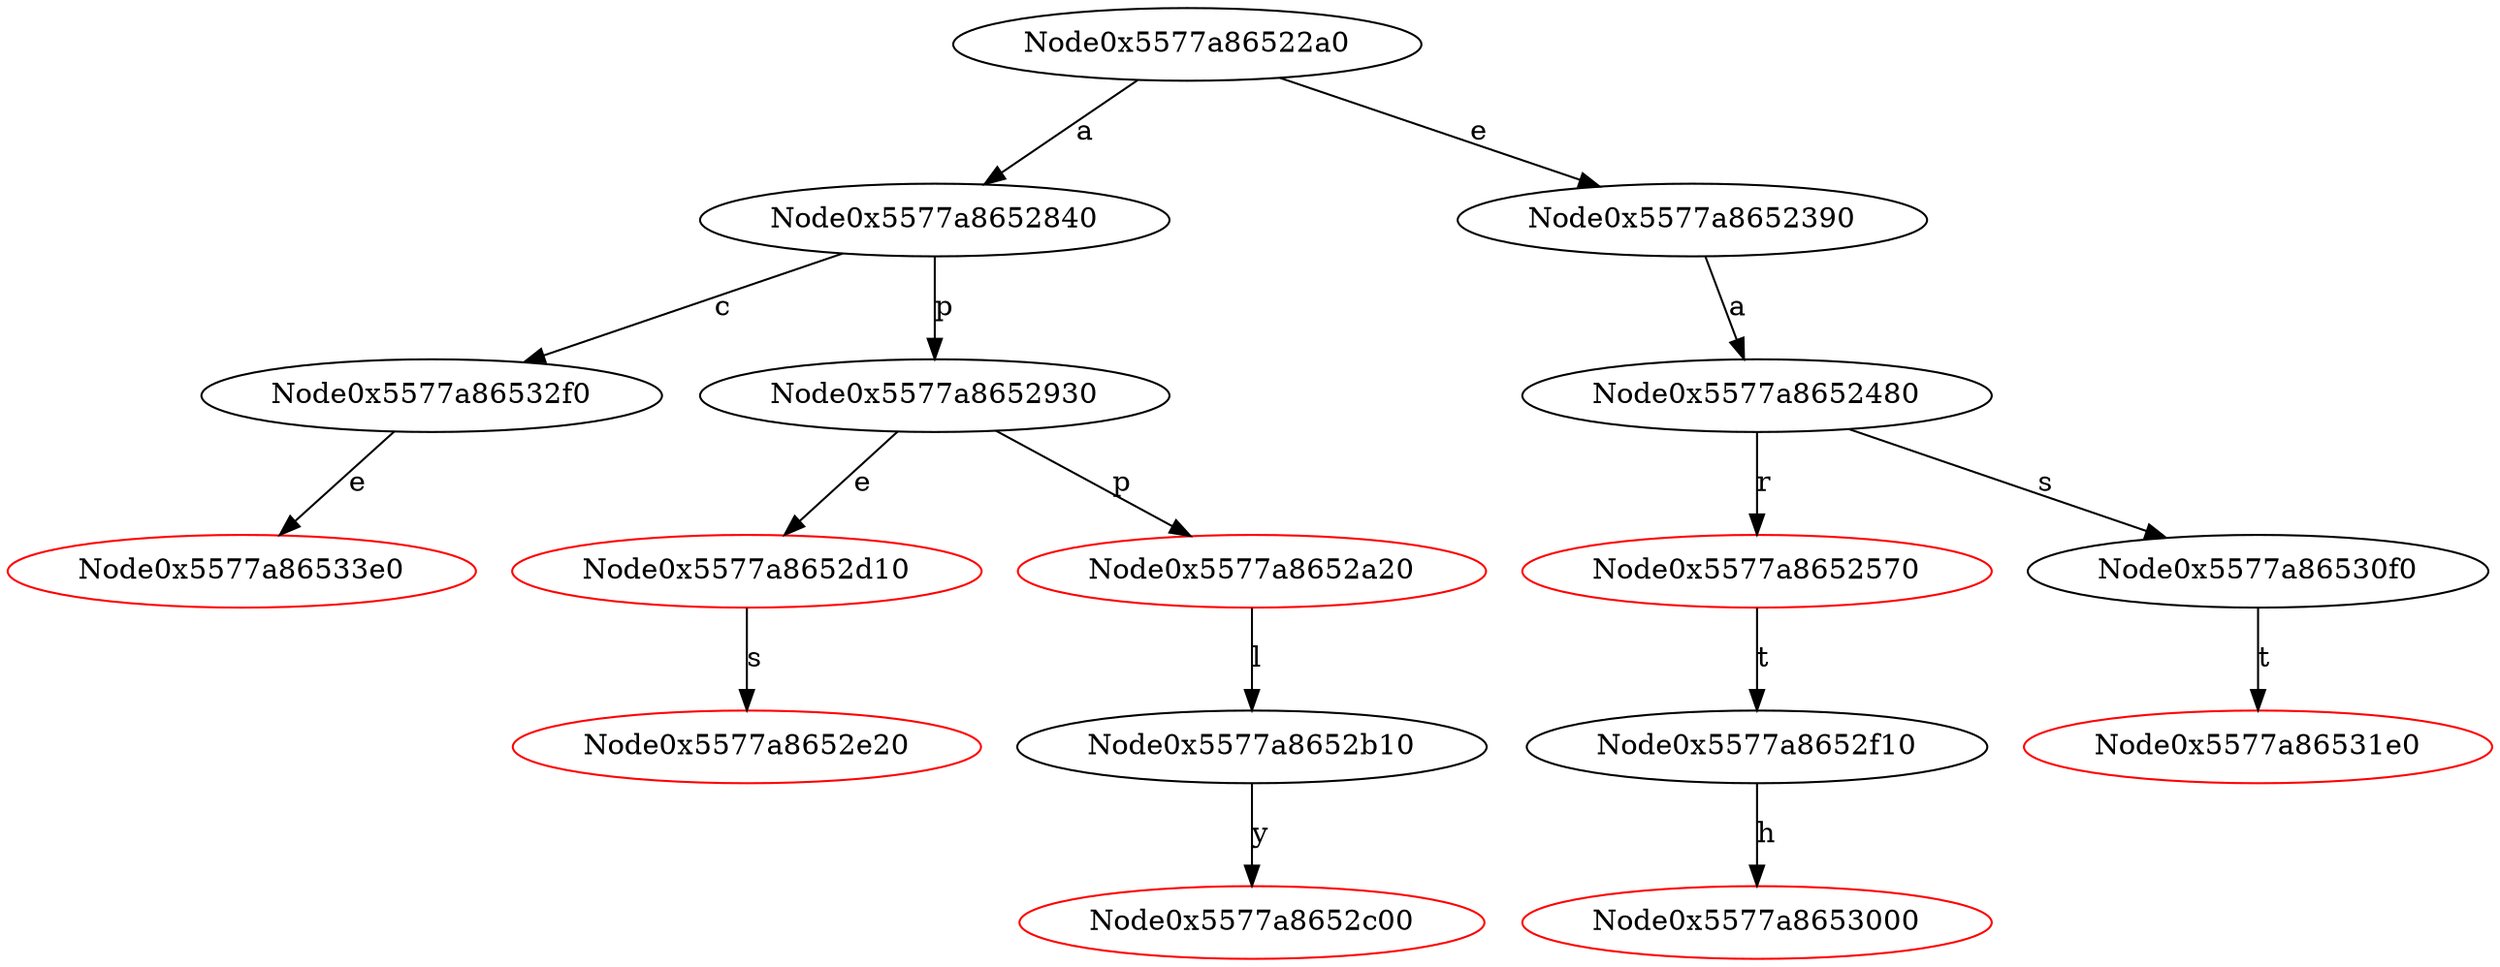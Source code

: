 digraph TrieInsert {
"Node0x5577a86522a0" -> {"Node0x5577a8652840"} [label="a"]
"Node0x5577a86522a0" -> {"Node0x5577a8652390"} [label="e"]
"Node0x5577a8652840" -> {"Node0x5577a86532f0"} [label="c"]
"Node0x5577a8652840" -> {"Node0x5577a8652930"} [label="p"]
"Node0x5577a8652390" -> {"Node0x5577a8652480"} [label="a"]
"Node0x5577a86532f0" -> {"Node0x5577a86533e0"} [label="e"]
"Node0x5577a8652930" -> {"Node0x5577a8652d10"} [label="e"]
"Node0x5577a8652930" -> {"Node0x5577a8652a20"} [label="p"]
"Node0x5577a8652480" -> {"Node0x5577a8652570"} [label="r"]
"Node0x5577a8652480" -> {"Node0x5577a86530f0"} [label="s"]
"Node0x5577a86533e0" [color=red]
"Node0x5577a8652d10" [color=red]
"Node0x5577a8652d10" -> {"Node0x5577a8652e20"} [label="s"]
"Node0x5577a8652a20" [color=red]
"Node0x5577a8652a20" -> {"Node0x5577a8652b10"} [label="l"]
"Node0x5577a8652570" [color=red]
"Node0x5577a8652570" -> {"Node0x5577a8652f10"} [label="t"]
"Node0x5577a86530f0" -> {"Node0x5577a86531e0"} [label="t"]
"Node0x5577a8652e20" [color=red]
"Node0x5577a8652b10" -> {"Node0x5577a8652c00"} [label="y"]
"Node0x5577a8652f10" -> {"Node0x5577a8653000"} [label="h"]
"Node0x5577a86531e0" [color=red]
"Node0x5577a8652c00" [color=red]
"Node0x5577a8653000" [color=red]
}
